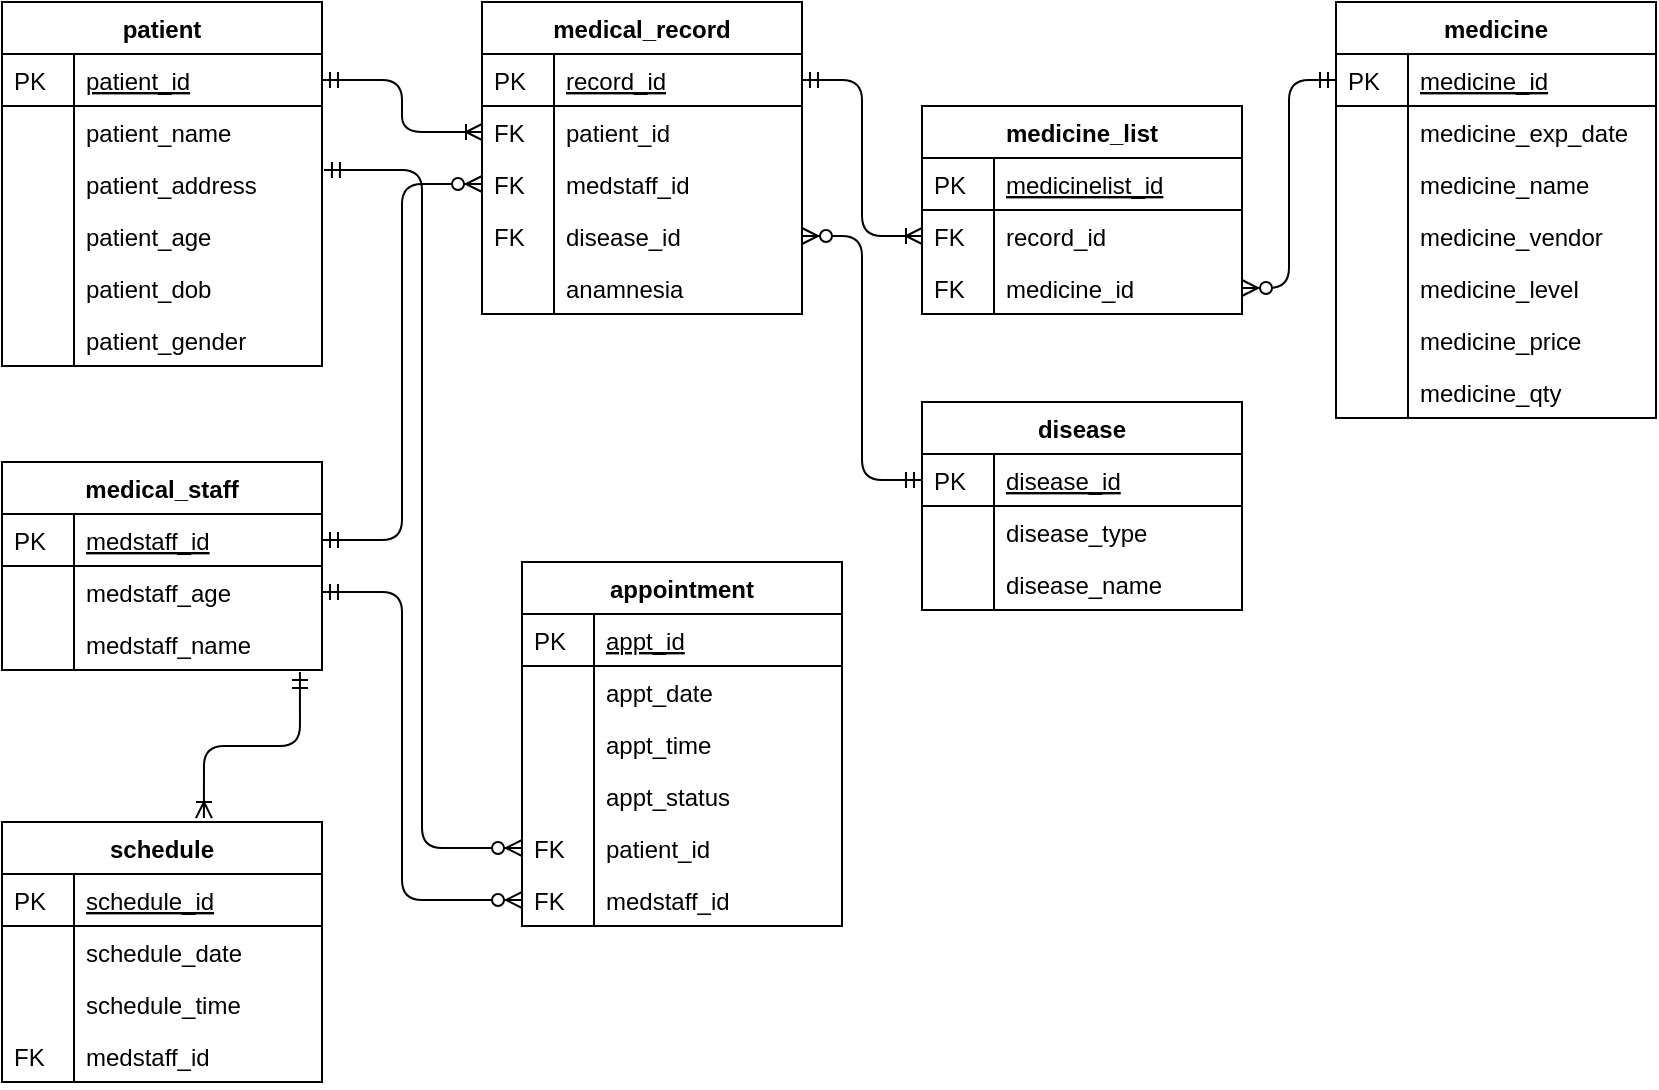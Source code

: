 <mxfile version="12.9.11" type="device"><diagram id="C5RBs43oDa-KdzZeNtuy" name="Page-1"><mxGraphModel dx="1038" dy="547" grid="1" gridSize="10" guides="1" tooltips="1" connect="1" arrows="1" fold="1" page="1" pageScale="1" pageWidth="827" pageHeight="1169" math="0" shadow="0"><root><mxCell id="WIyWlLk6GJQsqaUBKTNV-0"/><mxCell id="WIyWlLk6GJQsqaUBKTNV-1" parent="WIyWlLk6GJQsqaUBKTNV-0"/><mxCell id="zkfFHV4jXpPFQw0GAbJ--51" value="patient" style="swimlane;fontStyle=1;childLayout=stackLayout;horizontal=1;startSize=26;horizontalStack=0;resizeParent=1;resizeLast=0;collapsible=1;marginBottom=0;rounded=0;shadow=0;strokeWidth=1;" parent="WIyWlLk6GJQsqaUBKTNV-1" vertex="1"><mxGeometry y="110" width="160" height="182" as="geometry"><mxRectangle x="20" y="80" width="160" height="26" as="alternateBounds"/></mxGeometry></mxCell><mxCell id="zkfFHV4jXpPFQw0GAbJ--52" value="patient_id" style="shape=partialRectangle;top=0;left=0;right=0;bottom=1;align=left;verticalAlign=top;fillColor=none;spacingLeft=40;spacingRight=4;overflow=hidden;rotatable=0;points=[[0,0.5],[1,0.5]];portConstraint=eastwest;dropTarget=0;rounded=0;shadow=0;strokeWidth=1;fontStyle=4" parent="zkfFHV4jXpPFQw0GAbJ--51" vertex="1"><mxGeometry y="26" width="160" height="26" as="geometry"/></mxCell><mxCell id="zkfFHV4jXpPFQw0GAbJ--53" value="PK" style="shape=partialRectangle;top=0;left=0;bottom=0;fillColor=none;align=left;verticalAlign=top;spacingLeft=4;spacingRight=4;overflow=hidden;rotatable=0;points=[];portConstraint=eastwest;part=1;" parent="zkfFHV4jXpPFQw0GAbJ--52" vertex="1" connectable="0"><mxGeometry width="36" height="26" as="geometry"/></mxCell><mxCell id="zkfFHV4jXpPFQw0GAbJ--54" value="patient_name" style="shape=partialRectangle;top=0;left=0;right=0;bottom=0;align=left;verticalAlign=top;fillColor=none;spacingLeft=40;spacingRight=4;overflow=hidden;rotatable=0;points=[[0,0.5],[1,0.5]];portConstraint=eastwest;dropTarget=0;rounded=0;shadow=0;strokeWidth=1;" parent="zkfFHV4jXpPFQw0GAbJ--51" vertex="1"><mxGeometry y="52" width="160" height="26" as="geometry"/></mxCell><mxCell id="zkfFHV4jXpPFQw0GAbJ--55" value="" style="shape=partialRectangle;top=0;left=0;bottom=0;fillColor=none;align=left;verticalAlign=top;spacingLeft=4;spacingRight=4;overflow=hidden;rotatable=0;points=[];portConstraint=eastwest;part=1;" parent="zkfFHV4jXpPFQw0GAbJ--54" vertex="1" connectable="0"><mxGeometry width="36" height="26" as="geometry"/></mxCell><mxCell id="3-Ln1T-mFqhSOBy6vCfr-0" value="patient_address" style="shape=partialRectangle;top=0;left=0;right=0;bottom=0;align=left;verticalAlign=top;fillColor=none;spacingLeft=40;spacingRight=4;overflow=hidden;rotatable=0;points=[[0,0.5],[1,0.5]];portConstraint=eastwest;dropTarget=0;rounded=0;shadow=0;strokeWidth=1;" vertex="1" parent="zkfFHV4jXpPFQw0GAbJ--51"><mxGeometry y="78" width="160" height="26" as="geometry"/></mxCell><mxCell id="3-Ln1T-mFqhSOBy6vCfr-1" value="" style="shape=partialRectangle;top=0;left=0;bottom=0;fillColor=none;align=left;verticalAlign=top;spacingLeft=4;spacingRight=4;overflow=hidden;rotatable=0;points=[];portConstraint=eastwest;part=1;" vertex="1" connectable="0" parent="3-Ln1T-mFqhSOBy6vCfr-0"><mxGeometry width="36" height="26" as="geometry"/></mxCell><mxCell id="3-Ln1T-mFqhSOBy6vCfr-4" value="patient_age" style="shape=partialRectangle;top=0;left=0;right=0;bottom=0;align=left;verticalAlign=top;fillColor=none;spacingLeft=40;spacingRight=4;overflow=hidden;rotatable=0;points=[[0,0.5],[1,0.5]];portConstraint=eastwest;dropTarget=0;rounded=0;shadow=0;strokeWidth=1;" vertex="1" parent="zkfFHV4jXpPFQw0GAbJ--51"><mxGeometry y="104" width="160" height="26" as="geometry"/></mxCell><mxCell id="3-Ln1T-mFqhSOBy6vCfr-5" value="" style="shape=partialRectangle;top=0;left=0;bottom=0;fillColor=none;align=left;verticalAlign=top;spacingLeft=4;spacingRight=4;overflow=hidden;rotatable=0;points=[];portConstraint=eastwest;part=1;" vertex="1" connectable="0" parent="3-Ln1T-mFqhSOBy6vCfr-4"><mxGeometry width="36" height="26" as="geometry"/></mxCell><mxCell id="3-Ln1T-mFqhSOBy6vCfr-6" value="patient_dob" style="shape=partialRectangle;top=0;left=0;right=0;bottom=0;align=left;verticalAlign=top;fillColor=none;spacingLeft=40;spacingRight=4;overflow=hidden;rotatable=0;points=[[0,0.5],[1,0.5]];portConstraint=eastwest;dropTarget=0;rounded=0;shadow=0;strokeWidth=1;" vertex="1" parent="zkfFHV4jXpPFQw0GAbJ--51"><mxGeometry y="130" width="160" height="26" as="geometry"/></mxCell><mxCell id="3-Ln1T-mFqhSOBy6vCfr-7" value="" style="shape=partialRectangle;top=0;left=0;bottom=0;fillColor=none;align=left;verticalAlign=top;spacingLeft=4;spacingRight=4;overflow=hidden;rotatable=0;points=[];portConstraint=eastwest;part=1;" vertex="1" connectable="0" parent="3-Ln1T-mFqhSOBy6vCfr-6"><mxGeometry width="36" height="26" as="geometry"/></mxCell><mxCell id="3-Ln1T-mFqhSOBy6vCfr-8" value="patient_gender" style="shape=partialRectangle;top=0;left=0;right=0;bottom=0;align=left;verticalAlign=top;fillColor=none;spacingLeft=40;spacingRight=4;overflow=hidden;rotatable=0;points=[[0,0.5],[1,0.5]];portConstraint=eastwest;dropTarget=0;rounded=0;shadow=0;strokeWidth=1;" vertex="1" parent="zkfFHV4jXpPFQw0GAbJ--51"><mxGeometry y="156" width="160" height="26" as="geometry"/></mxCell><mxCell id="3-Ln1T-mFqhSOBy6vCfr-9" value="" style="shape=partialRectangle;top=0;left=0;bottom=0;fillColor=none;align=left;verticalAlign=top;spacingLeft=4;spacingRight=4;overflow=hidden;rotatable=0;points=[];portConstraint=eastwest;part=1;" vertex="1" connectable="0" parent="3-Ln1T-mFqhSOBy6vCfr-8"><mxGeometry width="36" height="26" as="geometry"/></mxCell><mxCell id="3-Ln1T-mFqhSOBy6vCfr-12" value="medical_staff" style="swimlane;fontStyle=1;childLayout=stackLayout;horizontal=1;startSize=26;horizontalStack=0;resizeParent=1;resizeLast=0;collapsible=1;marginBottom=0;rounded=0;shadow=0;strokeWidth=1;" vertex="1" parent="WIyWlLk6GJQsqaUBKTNV-1"><mxGeometry y="340" width="160" height="104" as="geometry"><mxRectangle x="20" y="80" width="160" height="26" as="alternateBounds"/></mxGeometry></mxCell><mxCell id="3-Ln1T-mFqhSOBy6vCfr-13" value="medstaff_id" style="shape=partialRectangle;top=0;left=0;right=0;bottom=1;align=left;verticalAlign=top;fillColor=none;spacingLeft=40;spacingRight=4;overflow=hidden;rotatable=0;points=[[0,0.5],[1,0.5]];portConstraint=eastwest;dropTarget=0;rounded=0;shadow=0;strokeWidth=1;fontStyle=4" vertex="1" parent="3-Ln1T-mFqhSOBy6vCfr-12"><mxGeometry y="26" width="160" height="26" as="geometry"/></mxCell><mxCell id="3-Ln1T-mFqhSOBy6vCfr-14" value="PK" style="shape=partialRectangle;top=0;left=0;bottom=0;fillColor=none;align=left;verticalAlign=top;spacingLeft=4;spacingRight=4;overflow=hidden;rotatable=0;points=[];portConstraint=eastwest;part=1;" vertex="1" connectable="0" parent="3-Ln1T-mFqhSOBy6vCfr-13"><mxGeometry width="36" height="26" as="geometry"/></mxCell><mxCell id="3-Ln1T-mFqhSOBy6vCfr-15" value="medstaff_age" style="shape=partialRectangle;top=0;left=0;right=0;bottom=0;align=left;verticalAlign=top;fillColor=none;spacingLeft=40;spacingRight=4;overflow=hidden;rotatable=0;points=[[0,0.5],[1,0.5]];portConstraint=eastwest;dropTarget=0;rounded=0;shadow=0;strokeWidth=1;" vertex="1" parent="3-Ln1T-mFqhSOBy6vCfr-12"><mxGeometry y="52" width="160" height="26" as="geometry"/></mxCell><mxCell id="3-Ln1T-mFqhSOBy6vCfr-16" value="" style="shape=partialRectangle;top=0;left=0;bottom=0;fillColor=none;align=left;verticalAlign=top;spacingLeft=4;spacingRight=4;overflow=hidden;rotatable=0;points=[];portConstraint=eastwest;part=1;" vertex="1" connectable="0" parent="3-Ln1T-mFqhSOBy6vCfr-15"><mxGeometry width="36" height="26" as="geometry"/></mxCell><mxCell id="3-Ln1T-mFqhSOBy6vCfr-17" value="medstaff_name" style="shape=partialRectangle;top=0;left=0;right=0;bottom=0;align=left;verticalAlign=top;fillColor=none;spacingLeft=40;spacingRight=4;overflow=hidden;rotatable=0;points=[[0,0.5],[1,0.5]];portConstraint=eastwest;dropTarget=0;rounded=0;shadow=0;strokeWidth=1;" vertex="1" parent="3-Ln1T-mFqhSOBy6vCfr-12"><mxGeometry y="78" width="160" height="26" as="geometry"/></mxCell><mxCell id="3-Ln1T-mFqhSOBy6vCfr-18" value="" style="shape=partialRectangle;top=0;left=0;bottom=0;fillColor=none;align=left;verticalAlign=top;spacingLeft=4;spacingRight=4;overflow=hidden;rotatable=0;points=[];portConstraint=eastwest;part=1;" vertex="1" connectable="0" parent="3-Ln1T-mFqhSOBy6vCfr-17"><mxGeometry width="36" height="26" as="geometry"/></mxCell><mxCell id="3-Ln1T-mFqhSOBy6vCfr-25" value="disease" style="swimlane;fontStyle=1;childLayout=stackLayout;horizontal=1;startSize=26;horizontalStack=0;resizeParent=1;resizeLast=0;collapsible=1;marginBottom=0;rounded=0;shadow=0;strokeWidth=1;" vertex="1" parent="WIyWlLk6GJQsqaUBKTNV-1"><mxGeometry x="460" y="310" width="160" height="104" as="geometry"><mxRectangle x="20" y="80" width="160" height="26" as="alternateBounds"/></mxGeometry></mxCell><mxCell id="3-Ln1T-mFqhSOBy6vCfr-26" value="disease_id" style="shape=partialRectangle;top=0;left=0;right=0;bottom=1;align=left;verticalAlign=top;fillColor=none;spacingLeft=40;spacingRight=4;overflow=hidden;rotatable=0;points=[[0,0.5],[1,0.5]];portConstraint=eastwest;dropTarget=0;rounded=0;shadow=0;strokeWidth=1;fontStyle=4" vertex="1" parent="3-Ln1T-mFqhSOBy6vCfr-25"><mxGeometry y="26" width="160" height="26" as="geometry"/></mxCell><mxCell id="3-Ln1T-mFqhSOBy6vCfr-27" value="PK" style="shape=partialRectangle;top=0;left=0;bottom=0;fillColor=none;align=left;verticalAlign=top;spacingLeft=4;spacingRight=4;overflow=hidden;rotatable=0;points=[];portConstraint=eastwest;part=1;" vertex="1" connectable="0" parent="3-Ln1T-mFqhSOBy6vCfr-26"><mxGeometry width="36" height="26" as="geometry"/></mxCell><mxCell id="3-Ln1T-mFqhSOBy6vCfr-28" value="disease_type" style="shape=partialRectangle;top=0;left=0;right=0;bottom=0;align=left;verticalAlign=top;fillColor=none;spacingLeft=40;spacingRight=4;overflow=hidden;rotatable=0;points=[[0,0.5],[1,0.5]];portConstraint=eastwest;dropTarget=0;rounded=0;shadow=0;strokeWidth=1;" vertex="1" parent="3-Ln1T-mFqhSOBy6vCfr-25"><mxGeometry y="52" width="160" height="26" as="geometry"/></mxCell><mxCell id="3-Ln1T-mFqhSOBy6vCfr-29" value="" style="shape=partialRectangle;top=0;left=0;bottom=0;fillColor=none;align=left;verticalAlign=top;spacingLeft=4;spacingRight=4;overflow=hidden;rotatable=0;points=[];portConstraint=eastwest;part=1;" vertex="1" connectable="0" parent="3-Ln1T-mFqhSOBy6vCfr-28"><mxGeometry width="36" height="26" as="geometry"/></mxCell><mxCell id="3-Ln1T-mFqhSOBy6vCfr-30" value="disease_name" style="shape=partialRectangle;top=0;left=0;right=0;bottom=0;align=left;verticalAlign=top;fillColor=none;spacingLeft=40;spacingRight=4;overflow=hidden;rotatable=0;points=[[0,0.5],[1,0.5]];portConstraint=eastwest;dropTarget=0;rounded=0;shadow=0;strokeWidth=1;" vertex="1" parent="3-Ln1T-mFqhSOBy6vCfr-25"><mxGeometry y="78" width="160" height="26" as="geometry"/></mxCell><mxCell id="3-Ln1T-mFqhSOBy6vCfr-31" value="" style="shape=partialRectangle;top=0;left=0;bottom=0;fillColor=none;align=left;verticalAlign=top;spacingLeft=4;spacingRight=4;overflow=hidden;rotatable=0;points=[];portConstraint=eastwest;part=1;" vertex="1" connectable="0" parent="3-Ln1T-mFqhSOBy6vCfr-30"><mxGeometry width="36" height="26" as="geometry"/></mxCell><mxCell id="3-Ln1T-mFqhSOBy6vCfr-32" value="medicine" style="swimlane;fontStyle=1;childLayout=stackLayout;horizontal=1;startSize=26;horizontalStack=0;resizeParent=1;resizeLast=0;collapsible=1;marginBottom=0;rounded=0;shadow=0;strokeWidth=1;" vertex="1" parent="WIyWlLk6GJQsqaUBKTNV-1"><mxGeometry x="667" y="110" width="160" height="208" as="geometry"><mxRectangle x="20" y="80" width="160" height="26" as="alternateBounds"/></mxGeometry></mxCell><mxCell id="3-Ln1T-mFqhSOBy6vCfr-33" value="medicine_id" style="shape=partialRectangle;top=0;left=0;right=0;bottom=1;align=left;verticalAlign=top;fillColor=none;spacingLeft=40;spacingRight=4;overflow=hidden;rotatable=0;points=[[0,0.5],[1,0.5]];portConstraint=eastwest;dropTarget=0;rounded=0;shadow=0;strokeWidth=1;fontStyle=4" vertex="1" parent="3-Ln1T-mFqhSOBy6vCfr-32"><mxGeometry y="26" width="160" height="26" as="geometry"/></mxCell><mxCell id="3-Ln1T-mFqhSOBy6vCfr-34" value="PK" style="shape=partialRectangle;top=0;left=0;bottom=0;fillColor=none;align=left;verticalAlign=top;spacingLeft=4;spacingRight=4;overflow=hidden;rotatable=0;points=[];portConstraint=eastwest;part=1;" vertex="1" connectable="0" parent="3-Ln1T-mFqhSOBy6vCfr-33"><mxGeometry width="36" height="26" as="geometry"/></mxCell><mxCell id="3-Ln1T-mFqhSOBy6vCfr-35" value="medicine_exp_date" style="shape=partialRectangle;top=0;left=0;right=0;bottom=0;align=left;verticalAlign=top;fillColor=none;spacingLeft=40;spacingRight=4;overflow=hidden;rotatable=0;points=[[0,0.5],[1,0.5]];portConstraint=eastwest;dropTarget=0;rounded=0;shadow=0;strokeWidth=1;" vertex="1" parent="3-Ln1T-mFqhSOBy6vCfr-32"><mxGeometry y="52" width="160" height="26" as="geometry"/></mxCell><mxCell id="3-Ln1T-mFqhSOBy6vCfr-36" value="" style="shape=partialRectangle;top=0;left=0;bottom=0;fillColor=none;align=left;verticalAlign=top;spacingLeft=4;spacingRight=4;overflow=hidden;rotatable=0;points=[];portConstraint=eastwest;part=1;" vertex="1" connectable="0" parent="3-Ln1T-mFqhSOBy6vCfr-35"><mxGeometry width="36" height="26" as="geometry"/></mxCell><mxCell id="3-Ln1T-mFqhSOBy6vCfr-37" value="medicine_name" style="shape=partialRectangle;top=0;left=0;right=0;bottom=0;align=left;verticalAlign=top;fillColor=none;spacingLeft=40;spacingRight=4;overflow=hidden;rotatable=0;points=[[0,0.5],[1,0.5]];portConstraint=eastwest;dropTarget=0;rounded=0;shadow=0;strokeWidth=1;" vertex="1" parent="3-Ln1T-mFqhSOBy6vCfr-32"><mxGeometry y="78" width="160" height="26" as="geometry"/></mxCell><mxCell id="3-Ln1T-mFqhSOBy6vCfr-38" value="" style="shape=partialRectangle;top=0;left=0;bottom=0;fillColor=none;align=left;verticalAlign=top;spacingLeft=4;spacingRight=4;overflow=hidden;rotatable=0;points=[];portConstraint=eastwest;part=1;" vertex="1" connectable="0" parent="3-Ln1T-mFqhSOBy6vCfr-37"><mxGeometry width="36" height="26" as="geometry"/></mxCell><mxCell id="3-Ln1T-mFqhSOBy6vCfr-39" value="medicine_vendor" style="shape=partialRectangle;top=0;left=0;right=0;bottom=0;align=left;verticalAlign=top;fillColor=none;spacingLeft=40;spacingRight=4;overflow=hidden;rotatable=0;points=[[0,0.5],[1,0.5]];portConstraint=eastwest;dropTarget=0;rounded=0;shadow=0;strokeWidth=1;" vertex="1" parent="3-Ln1T-mFqhSOBy6vCfr-32"><mxGeometry y="104" width="160" height="26" as="geometry"/></mxCell><mxCell id="3-Ln1T-mFqhSOBy6vCfr-40" value="" style="shape=partialRectangle;top=0;left=0;bottom=0;fillColor=none;align=left;verticalAlign=top;spacingLeft=4;spacingRight=4;overflow=hidden;rotatable=0;points=[];portConstraint=eastwest;part=1;" vertex="1" connectable="0" parent="3-Ln1T-mFqhSOBy6vCfr-39"><mxGeometry width="36" height="26" as="geometry"/></mxCell><mxCell id="3-Ln1T-mFqhSOBy6vCfr-41" value="medicine_level" style="shape=partialRectangle;top=0;left=0;right=0;bottom=0;align=left;verticalAlign=top;fillColor=none;spacingLeft=40;spacingRight=4;overflow=hidden;rotatable=0;points=[[0,0.5],[1,0.5]];portConstraint=eastwest;dropTarget=0;rounded=0;shadow=0;strokeWidth=1;" vertex="1" parent="3-Ln1T-mFqhSOBy6vCfr-32"><mxGeometry y="130" width="160" height="26" as="geometry"/></mxCell><mxCell id="3-Ln1T-mFqhSOBy6vCfr-42" value="" style="shape=partialRectangle;top=0;left=0;bottom=0;fillColor=none;align=left;verticalAlign=top;spacingLeft=4;spacingRight=4;overflow=hidden;rotatable=0;points=[];portConstraint=eastwest;part=1;" vertex="1" connectable="0" parent="3-Ln1T-mFqhSOBy6vCfr-41"><mxGeometry width="36" height="26" as="geometry"/></mxCell><mxCell id="3-Ln1T-mFqhSOBy6vCfr-43" value="medicine_price" style="shape=partialRectangle;top=0;left=0;right=0;bottom=0;align=left;verticalAlign=top;fillColor=none;spacingLeft=40;spacingRight=4;overflow=hidden;rotatable=0;points=[[0,0.5],[1,0.5]];portConstraint=eastwest;dropTarget=0;rounded=0;shadow=0;strokeWidth=1;" vertex="1" parent="3-Ln1T-mFqhSOBy6vCfr-32"><mxGeometry y="156" width="160" height="26" as="geometry"/></mxCell><mxCell id="3-Ln1T-mFqhSOBy6vCfr-44" value="" style="shape=partialRectangle;top=0;left=0;bottom=0;fillColor=none;align=left;verticalAlign=top;spacingLeft=4;spacingRight=4;overflow=hidden;rotatable=0;points=[];portConstraint=eastwest;part=1;" vertex="1" connectable="0" parent="3-Ln1T-mFqhSOBy6vCfr-43"><mxGeometry width="36" height="26" as="geometry"/></mxCell><mxCell id="3-Ln1T-mFqhSOBy6vCfr-45" value="medicine_qty" style="shape=partialRectangle;top=0;left=0;right=0;bottom=0;align=left;verticalAlign=top;fillColor=none;spacingLeft=40;spacingRight=4;overflow=hidden;rotatable=0;points=[[0,0.5],[1,0.5]];portConstraint=eastwest;dropTarget=0;rounded=0;shadow=0;strokeWidth=1;" vertex="1" parent="3-Ln1T-mFqhSOBy6vCfr-32"><mxGeometry y="182" width="160" height="26" as="geometry"/></mxCell><mxCell id="3-Ln1T-mFqhSOBy6vCfr-46" value="" style="shape=partialRectangle;top=0;left=0;bottom=0;fillColor=none;align=left;verticalAlign=top;spacingLeft=4;spacingRight=4;overflow=hidden;rotatable=0;points=[];portConstraint=eastwest;part=1;" vertex="1" connectable="0" parent="3-Ln1T-mFqhSOBy6vCfr-45"><mxGeometry width="36" height="26" as="geometry"/></mxCell><mxCell id="3-Ln1T-mFqhSOBy6vCfr-47" value="medical_record" style="swimlane;fontStyle=1;childLayout=stackLayout;horizontal=1;startSize=26;horizontalStack=0;resizeParent=1;resizeLast=0;collapsible=1;marginBottom=0;rounded=0;shadow=0;strokeWidth=1;" vertex="1" parent="WIyWlLk6GJQsqaUBKTNV-1"><mxGeometry x="240" y="110" width="160" height="156" as="geometry"><mxRectangle x="20" y="80" width="160" height="26" as="alternateBounds"/></mxGeometry></mxCell><mxCell id="3-Ln1T-mFqhSOBy6vCfr-48" value="record_id" style="shape=partialRectangle;top=0;left=0;right=0;bottom=1;align=left;verticalAlign=top;fillColor=none;spacingLeft=40;spacingRight=4;overflow=hidden;rotatable=0;points=[[0,0.5],[1,0.5]];portConstraint=eastwest;dropTarget=0;rounded=0;shadow=0;strokeWidth=1;fontStyle=4" vertex="1" parent="3-Ln1T-mFqhSOBy6vCfr-47"><mxGeometry y="26" width="160" height="26" as="geometry"/></mxCell><mxCell id="3-Ln1T-mFqhSOBy6vCfr-49" value="PK" style="shape=partialRectangle;top=0;left=0;bottom=0;fillColor=none;align=left;verticalAlign=top;spacingLeft=4;spacingRight=4;overflow=hidden;rotatable=0;points=[];portConstraint=eastwest;part=1;" vertex="1" connectable="0" parent="3-Ln1T-mFqhSOBy6vCfr-48"><mxGeometry width="36" height="26" as="geometry"/></mxCell><mxCell id="3-Ln1T-mFqhSOBy6vCfr-50" value="patient_id" style="shape=partialRectangle;top=0;left=0;right=0;bottom=0;align=left;verticalAlign=top;fillColor=none;spacingLeft=40;spacingRight=4;overflow=hidden;rotatable=0;points=[[0,0.5],[1,0.5]];portConstraint=eastwest;dropTarget=0;rounded=0;shadow=0;strokeWidth=1;" vertex="1" parent="3-Ln1T-mFqhSOBy6vCfr-47"><mxGeometry y="52" width="160" height="26" as="geometry"/></mxCell><mxCell id="3-Ln1T-mFqhSOBy6vCfr-51" value="FK" style="shape=partialRectangle;top=0;left=0;bottom=0;fillColor=none;align=left;verticalAlign=top;spacingLeft=4;spacingRight=4;overflow=hidden;rotatable=0;points=[];portConstraint=eastwest;part=1;" vertex="1" connectable="0" parent="3-Ln1T-mFqhSOBy6vCfr-50"><mxGeometry width="36" height="26" as="geometry"/></mxCell><mxCell id="3-Ln1T-mFqhSOBy6vCfr-52" value="medstaff_id" style="shape=partialRectangle;top=0;left=0;right=0;bottom=0;align=left;verticalAlign=top;fillColor=none;spacingLeft=40;spacingRight=4;overflow=hidden;rotatable=0;points=[[0,0.5],[1,0.5]];portConstraint=eastwest;dropTarget=0;rounded=0;shadow=0;strokeWidth=1;" vertex="1" parent="3-Ln1T-mFqhSOBy6vCfr-47"><mxGeometry y="78" width="160" height="26" as="geometry"/></mxCell><mxCell id="3-Ln1T-mFqhSOBy6vCfr-53" value="FK" style="shape=partialRectangle;top=0;left=0;bottom=0;fillColor=none;align=left;verticalAlign=top;spacingLeft=4;spacingRight=4;overflow=hidden;rotatable=0;points=[];portConstraint=eastwest;part=1;" vertex="1" connectable="0" parent="3-Ln1T-mFqhSOBy6vCfr-52"><mxGeometry width="36" height="26" as="geometry"/></mxCell><mxCell id="3-Ln1T-mFqhSOBy6vCfr-54" value="disease_id" style="shape=partialRectangle;top=0;left=0;right=0;bottom=0;align=left;verticalAlign=top;fillColor=none;spacingLeft=40;spacingRight=4;overflow=hidden;rotatable=0;points=[[0,0.5],[1,0.5]];portConstraint=eastwest;dropTarget=0;rounded=0;shadow=0;strokeWidth=1;" vertex="1" parent="3-Ln1T-mFqhSOBy6vCfr-47"><mxGeometry y="104" width="160" height="26" as="geometry"/></mxCell><mxCell id="3-Ln1T-mFqhSOBy6vCfr-55" value="FK" style="shape=partialRectangle;top=0;left=0;bottom=0;fillColor=none;align=left;verticalAlign=top;spacingLeft=4;spacingRight=4;overflow=hidden;rotatable=0;points=[];portConstraint=eastwest;part=1;" vertex="1" connectable="0" parent="3-Ln1T-mFqhSOBy6vCfr-54"><mxGeometry width="36" height="26" as="geometry"/></mxCell><mxCell id="3-Ln1T-mFqhSOBy6vCfr-56" value="anamnesia" style="shape=partialRectangle;top=0;left=0;right=0;bottom=0;align=left;verticalAlign=top;fillColor=none;spacingLeft=40;spacingRight=4;overflow=hidden;rotatable=0;points=[[0,0.5],[1,0.5]];portConstraint=eastwest;dropTarget=0;rounded=0;shadow=0;strokeWidth=1;" vertex="1" parent="3-Ln1T-mFqhSOBy6vCfr-47"><mxGeometry y="130" width="160" height="26" as="geometry"/></mxCell><mxCell id="3-Ln1T-mFqhSOBy6vCfr-57" value="" style="shape=partialRectangle;top=0;left=0;bottom=0;fillColor=none;align=left;verticalAlign=top;spacingLeft=4;spacingRight=4;overflow=hidden;rotatable=0;points=[];portConstraint=eastwest;part=1;" vertex="1" connectable="0" parent="3-Ln1T-mFqhSOBy6vCfr-56"><mxGeometry width="36" height="26" as="geometry"/></mxCell><mxCell id="3-Ln1T-mFqhSOBy6vCfr-60" value="appointment" style="swimlane;fontStyle=1;childLayout=stackLayout;horizontal=1;startSize=26;horizontalStack=0;resizeParent=1;resizeLast=0;collapsible=1;marginBottom=0;rounded=0;shadow=0;strokeWidth=1;" vertex="1" parent="WIyWlLk6GJQsqaUBKTNV-1"><mxGeometry x="260" y="390" width="160" height="182" as="geometry"><mxRectangle x="20" y="80" width="160" height="26" as="alternateBounds"/></mxGeometry></mxCell><mxCell id="3-Ln1T-mFqhSOBy6vCfr-61" value="appt_id" style="shape=partialRectangle;top=0;left=0;right=0;bottom=1;align=left;verticalAlign=top;fillColor=none;spacingLeft=40;spacingRight=4;overflow=hidden;rotatable=0;points=[[0,0.5],[1,0.5]];portConstraint=eastwest;dropTarget=0;rounded=0;shadow=0;strokeWidth=1;fontStyle=4" vertex="1" parent="3-Ln1T-mFqhSOBy6vCfr-60"><mxGeometry y="26" width="160" height="26" as="geometry"/></mxCell><mxCell id="3-Ln1T-mFqhSOBy6vCfr-62" value="PK" style="shape=partialRectangle;top=0;left=0;bottom=0;fillColor=none;align=left;verticalAlign=top;spacingLeft=4;spacingRight=4;overflow=hidden;rotatable=0;points=[];portConstraint=eastwest;part=1;" vertex="1" connectable="0" parent="3-Ln1T-mFqhSOBy6vCfr-61"><mxGeometry width="36" height="26" as="geometry"/></mxCell><mxCell id="3-Ln1T-mFqhSOBy6vCfr-63" value="appt_date" style="shape=partialRectangle;top=0;left=0;right=0;bottom=0;align=left;verticalAlign=top;fillColor=none;spacingLeft=40;spacingRight=4;overflow=hidden;rotatable=0;points=[[0,0.5],[1,0.5]];portConstraint=eastwest;dropTarget=0;rounded=0;shadow=0;strokeWidth=1;" vertex="1" parent="3-Ln1T-mFqhSOBy6vCfr-60"><mxGeometry y="52" width="160" height="26" as="geometry"/></mxCell><mxCell id="3-Ln1T-mFqhSOBy6vCfr-64" value="" style="shape=partialRectangle;top=0;left=0;bottom=0;fillColor=none;align=left;verticalAlign=top;spacingLeft=4;spacingRight=4;overflow=hidden;rotatable=0;points=[];portConstraint=eastwest;part=1;" vertex="1" connectable="0" parent="3-Ln1T-mFqhSOBy6vCfr-63"><mxGeometry width="36" height="26" as="geometry"/></mxCell><mxCell id="3-Ln1T-mFqhSOBy6vCfr-65" value="appt_time" style="shape=partialRectangle;top=0;left=0;right=0;bottom=0;align=left;verticalAlign=top;fillColor=none;spacingLeft=40;spacingRight=4;overflow=hidden;rotatable=0;points=[[0,0.5],[1,0.5]];portConstraint=eastwest;dropTarget=0;rounded=0;shadow=0;strokeWidth=1;" vertex="1" parent="3-Ln1T-mFqhSOBy6vCfr-60"><mxGeometry y="78" width="160" height="26" as="geometry"/></mxCell><mxCell id="3-Ln1T-mFqhSOBy6vCfr-66" value="" style="shape=partialRectangle;top=0;left=0;bottom=0;fillColor=none;align=left;verticalAlign=top;spacingLeft=4;spacingRight=4;overflow=hidden;rotatable=0;points=[];portConstraint=eastwest;part=1;" vertex="1" connectable="0" parent="3-Ln1T-mFqhSOBy6vCfr-65"><mxGeometry width="36" height="26" as="geometry"/></mxCell><mxCell id="3-Ln1T-mFqhSOBy6vCfr-67" value="appt_status" style="shape=partialRectangle;top=0;left=0;right=0;bottom=0;align=left;verticalAlign=top;fillColor=none;spacingLeft=40;spacingRight=4;overflow=hidden;rotatable=0;points=[[0,0.5],[1,0.5]];portConstraint=eastwest;dropTarget=0;rounded=0;shadow=0;strokeWidth=1;" vertex="1" parent="3-Ln1T-mFqhSOBy6vCfr-60"><mxGeometry y="104" width="160" height="26" as="geometry"/></mxCell><mxCell id="3-Ln1T-mFqhSOBy6vCfr-68" value="" style="shape=partialRectangle;top=0;left=0;bottom=0;fillColor=none;align=left;verticalAlign=top;spacingLeft=4;spacingRight=4;overflow=hidden;rotatable=0;points=[];portConstraint=eastwest;part=1;" vertex="1" connectable="0" parent="3-Ln1T-mFqhSOBy6vCfr-67"><mxGeometry width="36" height="26" as="geometry"/></mxCell><mxCell id="3-Ln1T-mFqhSOBy6vCfr-69" value="patient_id" style="shape=partialRectangle;top=0;left=0;right=0;bottom=0;align=left;verticalAlign=top;fillColor=none;spacingLeft=40;spacingRight=4;overflow=hidden;rotatable=0;points=[[0,0.5],[1,0.5]];portConstraint=eastwest;dropTarget=0;rounded=0;shadow=0;strokeWidth=1;" vertex="1" parent="3-Ln1T-mFqhSOBy6vCfr-60"><mxGeometry y="130" width="160" height="26" as="geometry"/></mxCell><mxCell id="3-Ln1T-mFqhSOBy6vCfr-70" value="FK" style="shape=partialRectangle;top=0;left=0;bottom=0;fillColor=none;align=left;verticalAlign=top;spacingLeft=4;spacingRight=4;overflow=hidden;rotatable=0;points=[];portConstraint=eastwest;part=1;" vertex="1" connectable="0" parent="3-Ln1T-mFqhSOBy6vCfr-69"><mxGeometry width="36" height="26" as="geometry"/></mxCell><mxCell id="3-Ln1T-mFqhSOBy6vCfr-71" value="medstaff_id" style="shape=partialRectangle;top=0;left=0;right=0;bottom=0;align=left;verticalAlign=top;fillColor=none;spacingLeft=40;spacingRight=4;overflow=hidden;rotatable=0;points=[[0,0.5],[1,0.5]];portConstraint=eastwest;dropTarget=0;rounded=0;shadow=0;strokeWidth=1;" vertex="1" parent="3-Ln1T-mFqhSOBy6vCfr-60"><mxGeometry y="156" width="160" height="26" as="geometry"/></mxCell><mxCell id="3-Ln1T-mFqhSOBy6vCfr-72" value="FK" style="shape=partialRectangle;top=0;left=0;bottom=0;fillColor=none;align=left;verticalAlign=top;spacingLeft=4;spacingRight=4;overflow=hidden;rotatable=0;points=[];portConstraint=eastwest;part=1;" vertex="1" connectable="0" parent="3-Ln1T-mFqhSOBy6vCfr-71"><mxGeometry width="36" height="26" as="geometry"/></mxCell><mxCell id="3-Ln1T-mFqhSOBy6vCfr-73" value="schedule" style="swimlane;fontStyle=1;childLayout=stackLayout;horizontal=1;startSize=26;horizontalStack=0;resizeParent=1;resizeLast=0;collapsible=1;marginBottom=0;rounded=0;shadow=0;strokeWidth=1;" vertex="1" parent="WIyWlLk6GJQsqaUBKTNV-1"><mxGeometry y="520" width="160" height="130" as="geometry"><mxRectangle x="20" y="80" width="160" height="26" as="alternateBounds"/></mxGeometry></mxCell><mxCell id="3-Ln1T-mFqhSOBy6vCfr-74" value="schedule_id" style="shape=partialRectangle;top=0;left=0;right=0;bottom=1;align=left;verticalAlign=top;fillColor=none;spacingLeft=40;spacingRight=4;overflow=hidden;rotatable=0;points=[[0,0.5],[1,0.5]];portConstraint=eastwest;dropTarget=0;rounded=0;shadow=0;strokeWidth=1;fontStyle=4" vertex="1" parent="3-Ln1T-mFqhSOBy6vCfr-73"><mxGeometry y="26" width="160" height="26" as="geometry"/></mxCell><mxCell id="3-Ln1T-mFqhSOBy6vCfr-75" value="PK" style="shape=partialRectangle;top=0;left=0;bottom=0;fillColor=none;align=left;verticalAlign=top;spacingLeft=4;spacingRight=4;overflow=hidden;rotatable=0;points=[];portConstraint=eastwest;part=1;" vertex="1" connectable="0" parent="3-Ln1T-mFqhSOBy6vCfr-74"><mxGeometry width="36" height="26" as="geometry"/></mxCell><mxCell id="3-Ln1T-mFqhSOBy6vCfr-76" value="schedule_date" style="shape=partialRectangle;top=0;left=0;right=0;bottom=0;align=left;verticalAlign=top;fillColor=none;spacingLeft=40;spacingRight=4;overflow=hidden;rotatable=0;points=[[0,0.5],[1,0.5]];portConstraint=eastwest;dropTarget=0;rounded=0;shadow=0;strokeWidth=1;" vertex="1" parent="3-Ln1T-mFqhSOBy6vCfr-73"><mxGeometry y="52" width="160" height="26" as="geometry"/></mxCell><mxCell id="3-Ln1T-mFqhSOBy6vCfr-77" value="" style="shape=partialRectangle;top=0;left=0;bottom=0;fillColor=none;align=left;verticalAlign=top;spacingLeft=4;spacingRight=4;overflow=hidden;rotatable=0;points=[];portConstraint=eastwest;part=1;" vertex="1" connectable="0" parent="3-Ln1T-mFqhSOBy6vCfr-76"><mxGeometry width="36" height="26" as="geometry"/></mxCell><mxCell id="3-Ln1T-mFqhSOBy6vCfr-78" value="schedule_time" style="shape=partialRectangle;top=0;left=0;right=0;bottom=0;align=left;verticalAlign=top;fillColor=none;spacingLeft=40;spacingRight=4;overflow=hidden;rotatable=0;points=[[0,0.5],[1,0.5]];portConstraint=eastwest;dropTarget=0;rounded=0;shadow=0;strokeWidth=1;" vertex="1" parent="3-Ln1T-mFqhSOBy6vCfr-73"><mxGeometry y="78" width="160" height="26" as="geometry"/></mxCell><mxCell id="3-Ln1T-mFqhSOBy6vCfr-79" value="" style="shape=partialRectangle;top=0;left=0;bottom=0;fillColor=none;align=left;verticalAlign=top;spacingLeft=4;spacingRight=4;overflow=hidden;rotatable=0;points=[];portConstraint=eastwest;part=1;" vertex="1" connectable="0" parent="3-Ln1T-mFqhSOBy6vCfr-78"><mxGeometry width="36" height="26" as="geometry"/></mxCell><mxCell id="3-Ln1T-mFqhSOBy6vCfr-80" value="medstaff_id" style="shape=partialRectangle;top=0;left=0;right=0;bottom=0;align=left;verticalAlign=top;fillColor=none;spacingLeft=40;spacingRight=4;overflow=hidden;rotatable=0;points=[[0,0.5],[1,0.5]];portConstraint=eastwest;dropTarget=0;rounded=0;shadow=0;strokeWidth=1;" vertex="1" parent="3-Ln1T-mFqhSOBy6vCfr-73"><mxGeometry y="104" width="160" height="26" as="geometry"/></mxCell><mxCell id="3-Ln1T-mFqhSOBy6vCfr-81" value="FK" style="shape=partialRectangle;top=0;left=0;bottom=0;fillColor=none;align=left;verticalAlign=top;spacingLeft=4;spacingRight=4;overflow=hidden;rotatable=0;points=[];portConstraint=eastwest;part=1;" vertex="1" connectable="0" parent="3-Ln1T-mFqhSOBy6vCfr-80"><mxGeometry width="36" height="26" as="geometry"/></mxCell><mxCell id="3-Ln1T-mFqhSOBy6vCfr-83" value="" style="edgeStyle=orthogonalEdgeStyle;fontSize=12;html=1;endArrow=ERoneToMany;startArrow=ERmandOne;exitX=1;exitY=0.5;exitDx=0;exitDy=0;entryX=0;entryY=0.5;entryDx=0;entryDy=0;" edge="1" parent="WIyWlLk6GJQsqaUBKTNV-1" source="zkfFHV4jXpPFQw0GAbJ--52" target="3-Ln1T-mFqhSOBy6vCfr-50"><mxGeometry width="100" height="100" relative="1" as="geometry"><mxPoint x="260" y="220" as="sourcePoint"/><mxPoint x="360" y="120" as="targetPoint"/></mxGeometry></mxCell><mxCell id="3-Ln1T-mFqhSOBy6vCfr-85" value="medicine_list" style="swimlane;fontStyle=1;childLayout=stackLayout;horizontal=1;startSize=26;horizontalStack=0;resizeParent=1;resizeLast=0;collapsible=1;marginBottom=0;rounded=0;shadow=0;strokeWidth=1;" vertex="1" parent="WIyWlLk6GJQsqaUBKTNV-1"><mxGeometry x="460" y="162" width="160" height="104" as="geometry"><mxRectangle x="20" y="80" width="160" height="26" as="alternateBounds"/></mxGeometry></mxCell><mxCell id="3-Ln1T-mFqhSOBy6vCfr-86" value="medicinelist_id" style="shape=partialRectangle;top=0;left=0;right=0;bottom=1;align=left;verticalAlign=top;fillColor=none;spacingLeft=40;spacingRight=4;overflow=hidden;rotatable=0;points=[[0,0.5],[1,0.5]];portConstraint=eastwest;dropTarget=0;rounded=0;shadow=0;strokeWidth=1;fontStyle=4" vertex="1" parent="3-Ln1T-mFqhSOBy6vCfr-85"><mxGeometry y="26" width="160" height="26" as="geometry"/></mxCell><mxCell id="3-Ln1T-mFqhSOBy6vCfr-87" value="PK" style="shape=partialRectangle;top=0;left=0;bottom=0;fillColor=none;align=left;verticalAlign=top;spacingLeft=4;spacingRight=4;overflow=hidden;rotatable=0;points=[];portConstraint=eastwest;part=1;" vertex="1" connectable="0" parent="3-Ln1T-mFqhSOBy6vCfr-86"><mxGeometry width="36" height="26" as="geometry"/></mxCell><mxCell id="3-Ln1T-mFqhSOBy6vCfr-88" value="record_id" style="shape=partialRectangle;top=0;left=0;right=0;bottom=0;align=left;verticalAlign=top;fillColor=none;spacingLeft=40;spacingRight=4;overflow=hidden;rotatable=0;points=[[0,0.5],[1,0.5]];portConstraint=eastwest;dropTarget=0;rounded=0;shadow=0;strokeWidth=1;" vertex="1" parent="3-Ln1T-mFqhSOBy6vCfr-85"><mxGeometry y="52" width="160" height="26" as="geometry"/></mxCell><mxCell id="3-Ln1T-mFqhSOBy6vCfr-89" value="FK" style="shape=partialRectangle;top=0;left=0;bottom=0;fillColor=none;align=left;verticalAlign=top;spacingLeft=4;spacingRight=4;overflow=hidden;rotatable=0;points=[];portConstraint=eastwest;part=1;" vertex="1" connectable="0" parent="3-Ln1T-mFqhSOBy6vCfr-88"><mxGeometry width="36" height="26" as="geometry"/></mxCell><mxCell id="3-Ln1T-mFqhSOBy6vCfr-90" value="medicine_id" style="shape=partialRectangle;top=0;left=0;right=0;bottom=0;align=left;verticalAlign=top;fillColor=none;spacingLeft=40;spacingRight=4;overflow=hidden;rotatable=0;points=[[0,0.5],[1,0.5]];portConstraint=eastwest;dropTarget=0;rounded=0;shadow=0;strokeWidth=1;" vertex="1" parent="3-Ln1T-mFqhSOBy6vCfr-85"><mxGeometry y="78" width="160" height="26" as="geometry"/></mxCell><mxCell id="3-Ln1T-mFqhSOBy6vCfr-91" value="FK" style="shape=partialRectangle;top=0;left=0;bottom=0;fillColor=none;align=left;verticalAlign=top;spacingLeft=4;spacingRight=4;overflow=hidden;rotatable=0;points=[];portConstraint=eastwest;part=1;" vertex="1" connectable="0" parent="3-Ln1T-mFqhSOBy6vCfr-90"><mxGeometry width="36" height="26" as="geometry"/></mxCell><mxCell id="3-Ln1T-mFqhSOBy6vCfr-92" value="" style="edgeStyle=orthogonalEdgeStyle;fontSize=12;html=1;endArrow=ERoneToMany;startArrow=ERmandOne;entryX=0;entryY=0.5;entryDx=0;entryDy=0;exitX=1;exitY=0.5;exitDx=0;exitDy=0;" edge="1" parent="WIyWlLk6GJQsqaUBKTNV-1" source="3-Ln1T-mFqhSOBy6vCfr-48" target="3-Ln1T-mFqhSOBy6vCfr-88"><mxGeometry width="100" height="100" relative="1" as="geometry"><mxPoint x="430" y="380" as="sourcePoint"/><mxPoint x="530" y="280" as="targetPoint"/></mxGeometry></mxCell><mxCell id="3-Ln1T-mFqhSOBy6vCfr-94" value="" style="edgeStyle=orthogonalEdgeStyle;fontSize=12;html=1;endArrow=ERzeroToMany;startArrow=ERmandOne;exitX=0;exitY=0.5;exitDx=0;exitDy=0;entryX=1;entryY=0.5;entryDx=0;entryDy=0;" edge="1" parent="WIyWlLk6GJQsqaUBKTNV-1" source="3-Ln1T-mFqhSOBy6vCfr-33" target="3-Ln1T-mFqhSOBy6vCfr-90"><mxGeometry width="100" height="100" relative="1" as="geometry"><mxPoint x="690" y="490" as="sourcePoint"/><mxPoint x="790" y="390" as="targetPoint"/></mxGeometry></mxCell><mxCell id="3-Ln1T-mFqhSOBy6vCfr-98" value="" style="edgeStyle=orthogonalEdgeStyle;fontSize=12;html=1;endArrow=ERzeroToMany;startArrow=ERmandOne;entryX=1;entryY=0.5;entryDx=0;entryDy=0;exitX=0;exitY=0.5;exitDx=0;exitDy=0;" edge="1" parent="WIyWlLk6GJQsqaUBKTNV-1" source="3-Ln1T-mFqhSOBy6vCfr-26" target="3-Ln1T-mFqhSOBy6vCfr-54"><mxGeometry width="100" height="100" relative="1" as="geometry"><mxPoint x="370" y="400" as="sourcePoint"/><mxPoint x="470" y="300" as="targetPoint"/></mxGeometry></mxCell><mxCell id="3-Ln1T-mFqhSOBy6vCfr-99" value="" style="edgeStyle=orthogonalEdgeStyle;fontSize=12;html=1;endArrow=ERzeroToMany;startArrow=ERmandOne;entryX=0;entryY=0.5;entryDx=0;entryDy=0;exitX=1;exitY=0.5;exitDx=0;exitDy=0;" edge="1" parent="WIyWlLk6GJQsqaUBKTNV-1" source="3-Ln1T-mFqhSOBy6vCfr-13" target="3-Ln1T-mFqhSOBy6vCfr-52"><mxGeometry width="100" height="100" relative="1" as="geometry"><mxPoint x="240" y="552" as="sourcePoint"/><mxPoint x="180" y="430" as="targetPoint"/></mxGeometry></mxCell><mxCell id="3-Ln1T-mFqhSOBy6vCfr-100" value="" style="edgeStyle=orthogonalEdgeStyle;fontSize=12;html=1;endArrow=ERzeroToMany;startArrow=ERmandOne;entryX=0;entryY=0.5;entryDx=0;entryDy=0;exitX=1.006;exitY=0.231;exitDx=0;exitDy=0;exitPerimeter=0;" edge="1" parent="WIyWlLk6GJQsqaUBKTNV-1" source="3-Ln1T-mFqhSOBy6vCfr-0" target="3-Ln1T-mFqhSOBy6vCfr-69"><mxGeometry width="100" height="100" relative="1" as="geometry"><mxPoint x="250" y="602" as="sourcePoint"/><mxPoint x="190" y="480" as="targetPoint"/></mxGeometry></mxCell><mxCell id="3-Ln1T-mFqhSOBy6vCfr-101" value="" style="edgeStyle=orthogonalEdgeStyle;fontSize=12;html=1;endArrow=ERzeroToMany;startArrow=ERmandOne;entryX=0;entryY=0.5;entryDx=0;entryDy=0;exitX=1;exitY=0.5;exitDx=0;exitDy=0;" edge="1" parent="WIyWlLk6GJQsqaUBKTNV-1" source="3-Ln1T-mFqhSOBy6vCfr-15" target="3-Ln1T-mFqhSOBy6vCfr-71"><mxGeometry width="100" height="100" relative="1" as="geometry"><mxPoint x="240" y="642" as="sourcePoint"/><mxPoint x="180" y="520" as="targetPoint"/><Array as="points"><mxPoint x="200" y="405"/><mxPoint x="200" y="559"/></Array></mxGeometry></mxCell><mxCell id="3-Ln1T-mFqhSOBy6vCfr-102" value="" style="edgeStyle=orthogonalEdgeStyle;fontSize=12;html=1;endArrow=ERoneToMany;startArrow=ERmandOne;entryX=0.631;entryY=-0.015;entryDx=0;entryDy=0;entryPerimeter=0;exitX=0.931;exitY=1.038;exitDx=0;exitDy=0;exitPerimeter=0;" edge="1" parent="WIyWlLk6GJQsqaUBKTNV-1" source="3-Ln1T-mFqhSOBy6vCfr-17" target="3-Ln1T-mFqhSOBy6vCfr-73"><mxGeometry width="100" height="100" relative="1" as="geometry"><mxPoint x="130" y="460" as="sourcePoint"/><mxPoint x="230" y="360" as="targetPoint"/></mxGeometry></mxCell></root></mxGraphModel></diagram></mxfile>